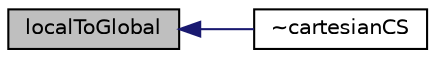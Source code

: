 digraph "localToGlobal"
{
  bgcolor="transparent";
  edge [fontname="Helvetica",fontsize="10",labelfontname="Helvetica",labelfontsize="10"];
  node [fontname="Helvetica",fontsize="10",shape=record];
  rankdir="LR";
  Node1 [label="localToGlobal",height=0.2,width=0.4,color="black", fillcolor="grey75", style="filled", fontcolor="black"];
  Node1 -> Node2 [dir="back",color="midnightblue",fontsize="10",style="solid",fontname="Helvetica"];
  Node2 [label="~cartesianCS",height=0.2,width=0.4,color="black",URL="$a00199.html#a6472f73f4629aecea5f2b66b11237544",tooltip="Destructor. "];
}
